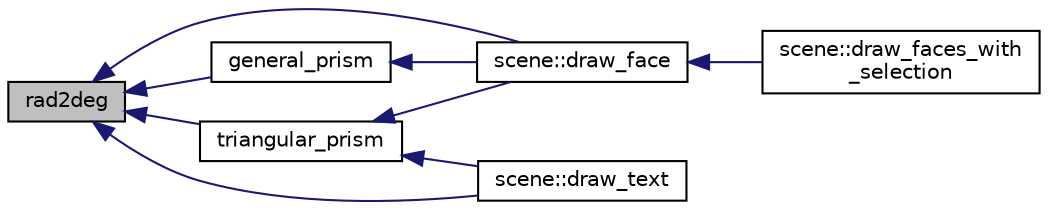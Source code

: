 digraph "rad2deg"
{
  edge [fontname="Helvetica",fontsize="10",labelfontname="Helvetica",labelfontsize="10"];
  node [fontname="Helvetica",fontsize="10",shape=record];
  rankdir="LR";
  Node507 [label="rad2deg",height=0.2,width=0.4,color="black", fillcolor="grey75", style="filled", fontcolor="black"];
  Node507 -> Node508 [dir="back",color="midnightblue",fontsize="10",style="solid",fontname="Helvetica"];
  Node508 [label="triangular_prism",height=0.2,width=0.4,color="black", fillcolor="white", style="filled",URL="$d0/d22/numerics_8_c.html#a09c00ded4c934ce35a1686ab4e95d2e6"];
  Node508 -> Node509 [dir="back",color="midnightblue",fontsize="10",style="solid",fontname="Helvetica"];
  Node509 [label="scene::draw_face",height=0.2,width=0.4,color="black", fillcolor="white", style="filled",URL="$df/db1/classscene.html#a9eda6a9de48435c9f5d574b31108394b"];
  Node509 -> Node510 [dir="back",color="midnightblue",fontsize="10",style="solid",fontname="Helvetica"];
  Node510 [label="scene::draw_faces_with\l_selection",height=0.2,width=0.4,color="black", fillcolor="white", style="filled",URL="$df/db1/classscene.html#a8e6c75f38d638049667fadaa7b1ccae5"];
  Node508 -> Node511 [dir="back",color="midnightblue",fontsize="10",style="solid",fontname="Helvetica"];
  Node511 [label="scene::draw_text",height=0.2,width=0.4,color="black", fillcolor="white", style="filled",URL="$df/db1/classscene.html#a293886f37e26c99e4f30c81ff051c9f1"];
  Node507 -> Node512 [dir="back",color="midnightblue",fontsize="10",style="solid",fontname="Helvetica"];
  Node512 [label="general_prism",height=0.2,width=0.4,color="black", fillcolor="white", style="filled",URL="$d0/d22/numerics_8_c.html#aed48f71e62e98267cb44d96a2f5786c9"];
  Node512 -> Node509 [dir="back",color="midnightblue",fontsize="10",style="solid",fontname="Helvetica"];
  Node507 -> Node509 [dir="back",color="midnightblue",fontsize="10",style="solid",fontname="Helvetica"];
  Node507 -> Node511 [dir="back",color="midnightblue",fontsize="10",style="solid",fontname="Helvetica"];
}
